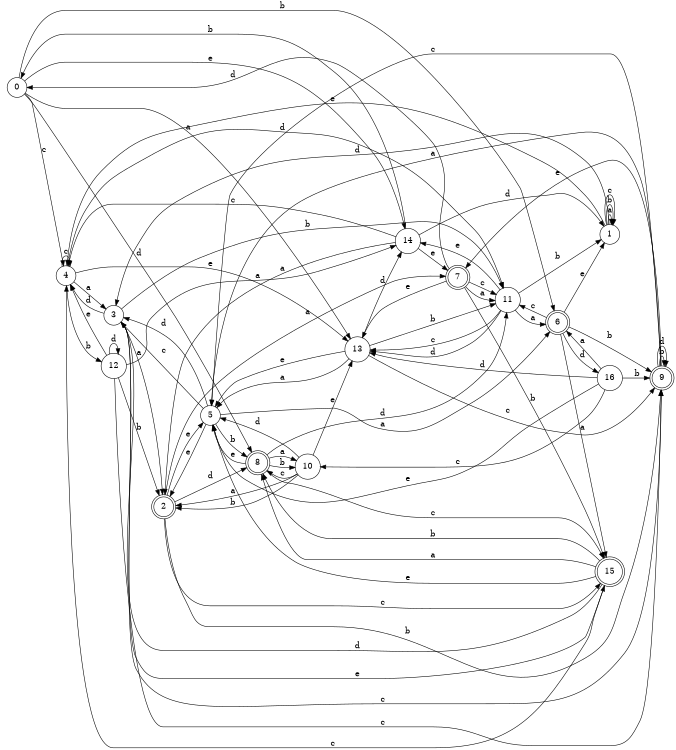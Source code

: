 digraph n14_4 {
__start0 [label="" shape="none"];

rankdir=LR;
size="8,5";

s0 [style="filled", color="black", fillcolor="white" shape="circle", label="0"];
s1 [style="filled", color="black", fillcolor="white" shape="circle", label="1"];
s2 [style="rounded,filled", color="black", fillcolor="white" shape="doublecircle", label="2"];
s3 [style="filled", color="black", fillcolor="white" shape="circle", label="3"];
s4 [style="filled", color="black", fillcolor="white" shape="circle", label="4"];
s5 [style="filled", color="black", fillcolor="white" shape="circle", label="5"];
s6 [style="rounded,filled", color="black", fillcolor="white" shape="doublecircle", label="6"];
s7 [style="rounded,filled", color="black", fillcolor="white" shape="doublecircle", label="7"];
s8 [style="rounded,filled", color="black", fillcolor="white" shape="doublecircle", label="8"];
s9 [style="rounded,filled", color="black", fillcolor="white" shape="doublecircle", label="9"];
s10 [style="filled", color="black", fillcolor="white" shape="circle", label="10"];
s11 [style="filled", color="black", fillcolor="white" shape="circle", label="11"];
s12 [style="filled", color="black", fillcolor="white" shape="circle", label="12"];
s13 [style="filled", color="black", fillcolor="white" shape="circle", label="13"];
s14 [style="filled", color="black", fillcolor="white" shape="circle", label="14"];
s15 [style="rounded,filled", color="black", fillcolor="white" shape="doublecircle", label="15"];
s16 [style="filled", color="black", fillcolor="white" shape="circle", label="16"];
s0 -> s13 [label="a"];
s0 -> s6 [label="b"];
s0 -> s4 [label="c"];
s0 -> s8 [label="d"];
s0 -> s14 [label="e"];
s1 -> s1 [label="a"];
s1 -> s1 [label="b"];
s1 -> s1 [label="c"];
s1 -> s3 [label="d"];
s1 -> s4 [label="e"];
s2 -> s7 [label="a"];
s2 -> s9 [label="b"];
s2 -> s15 [label="c"];
s2 -> s8 [label="d"];
s2 -> s5 [label="e"];
s3 -> s2 [label="a"];
s3 -> s11 [label="b"];
s3 -> s9 [label="c"];
s3 -> s4 [label="d"];
s3 -> s15 [label="e"];
s4 -> s3 [label="a"];
s4 -> s12 [label="b"];
s4 -> s4 [label="c"];
s4 -> s11 [label="d"];
s4 -> s13 [label="e"];
s5 -> s6 [label="a"];
s5 -> s8 [label="b"];
s5 -> s3 [label="c"];
s5 -> s3 [label="d"];
s5 -> s2 [label="e"];
s6 -> s15 [label="a"];
s6 -> s9 [label="b"];
s6 -> s11 [label="c"];
s6 -> s16 [label="d"];
s6 -> s1 [label="e"];
s7 -> s11 [label="a"];
s7 -> s15 [label="b"];
s7 -> s11 [label="c"];
s7 -> s0 [label="d"];
s7 -> s13 [label="e"];
s8 -> s10 [label="a"];
s8 -> s10 [label="b"];
s8 -> s15 [label="c"];
s8 -> s11 [label="d"];
s8 -> s5 [label="e"];
s9 -> s5 [label="a"];
s9 -> s9 [label="b"];
s9 -> s5 [label="c"];
s9 -> s9 [label="d"];
s9 -> s7 [label="e"];
s10 -> s2 [label="a"];
s10 -> s2 [label="b"];
s10 -> s8 [label="c"];
s10 -> s5 [label="d"];
s10 -> s13 [label="e"];
s11 -> s6 [label="a"];
s11 -> s1 [label="b"];
s11 -> s13 [label="c"];
s11 -> s13 [label="d"];
s11 -> s14 [label="e"];
s12 -> s14 [label="a"];
s12 -> s2 [label="b"];
s12 -> s9 [label="c"];
s12 -> s12 [label="d"];
s12 -> s4 [label="e"];
s13 -> s5 [label="a"];
s13 -> s11 [label="b"];
s13 -> s9 [label="c"];
s13 -> s14 [label="d"];
s13 -> s5 [label="e"];
s14 -> s2 [label="a"];
s14 -> s0 [label="b"];
s14 -> s4 [label="c"];
s14 -> s1 [label="d"];
s14 -> s7 [label="e"];
s15 -> s8 [label="a"];
s15 -> s8 [label="b"];
s15 -> s4 [label="c"];
s15 -> s3 [label="d"];
s15 -> s5 [label="e"];
s16 -> s6 [label="a"];
s16 -> s9 [label="b"];
s16 -> s10 [label="c"];
s16 -> s13 [label="d"];
s16 -> s5 [label="e"];

}